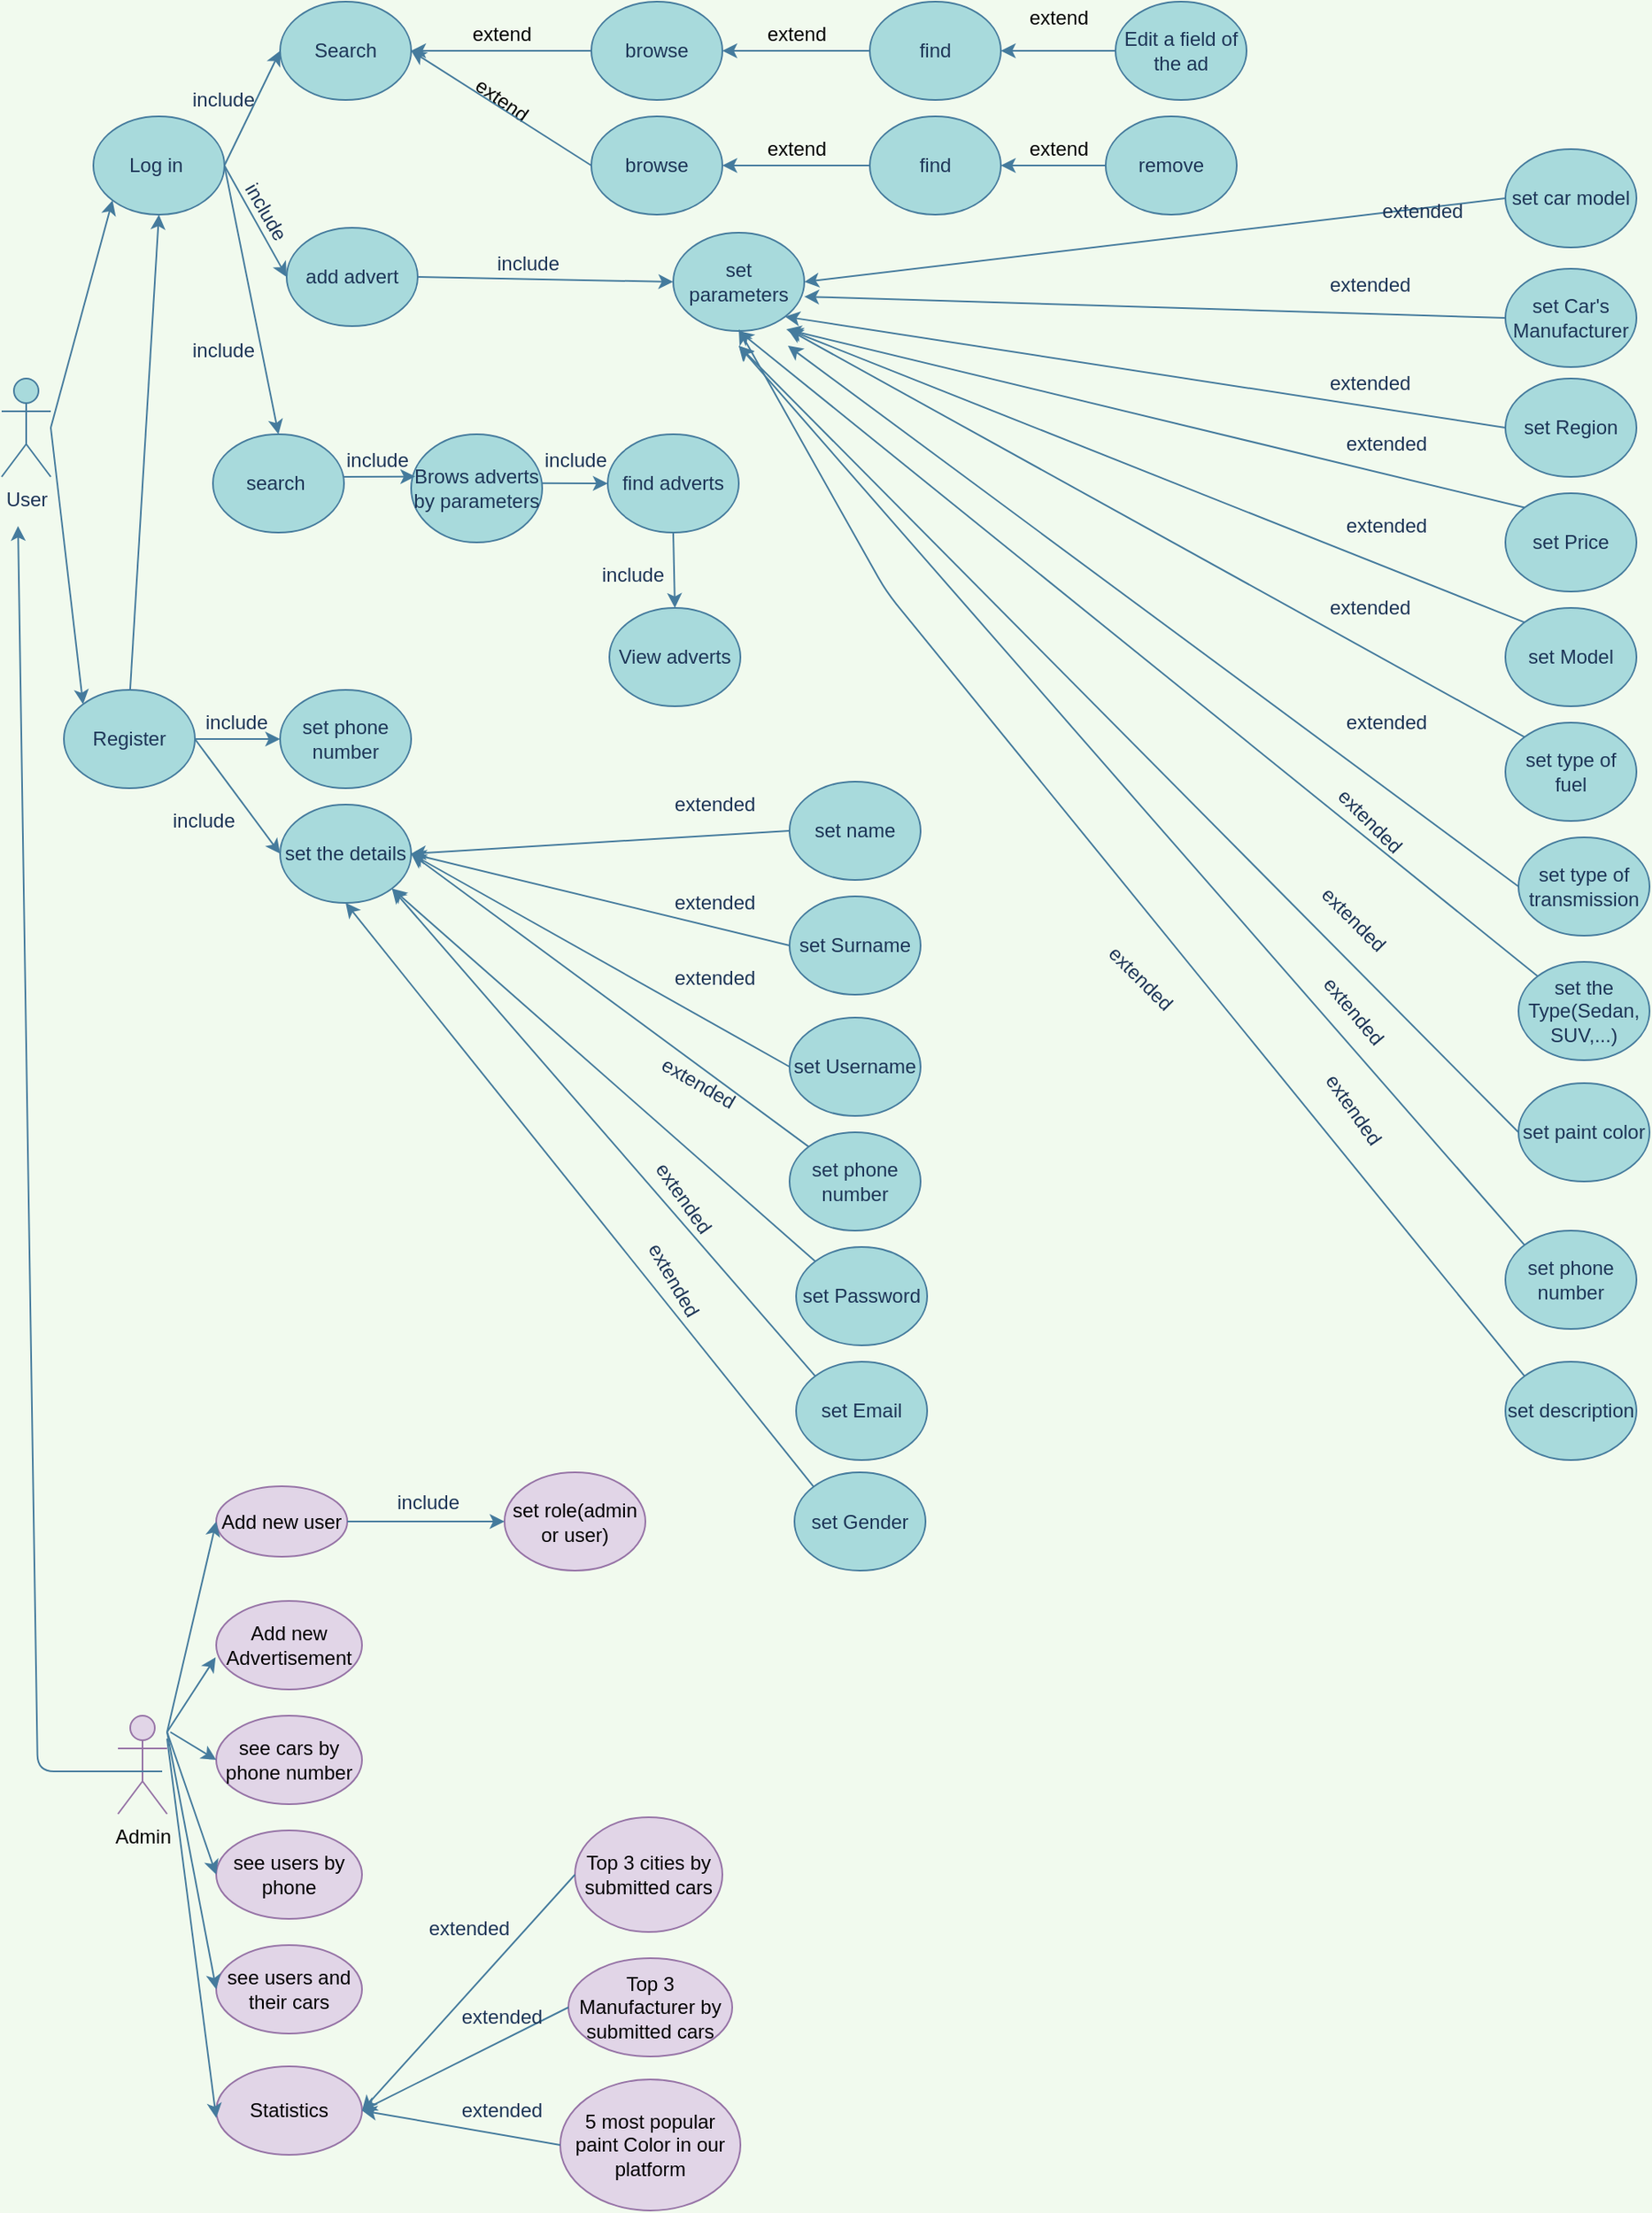 <mxfile version="14.8.1" type="github">
  <diagram id="tswVuwicUbU1k4SYGEqR" name="Page-1">
    <mxGraphModel dx="865" dy="420" grid="1" gridSize="10" guides="1" tooltips="1" connect="1" arrows="1" fold="1" page="1" pageScale="1" pageWidth="850" pageHeight="1100" background="#F1FAEE" math="0" shadow="0">
      <root>
        <mxCell id="0" />
        <mxCell id="1" parent="0" />
        <mxCell id="bs741uLaWHL2bu_HKlmw-3" value="User" style="shape=umlActor;verticalLabelPosition=bottom;verticalAlign=top;html=1;outlineConnect=0;fillColor=#A8DADC;strokeColor=#457B9D;fontColor=#1D3557;" parent="1" vertex="1">
          <mxGeometry x="50" y="240" width="30" height="60" as="geometry" />
        </mxCell>
        <mxCell id="bs741uLaWHL2bu_HKlmw-4" value="Admin" style="shape=umlActor;verticalLabelPosition=bottom;verticalAlign=top;html=1;outlineConnect=0;fillColor=#e1d5e7;strokeColor=#9673a6;" parent="1" vertex="1">
          <mxGeometry x="121" y="1056" width="30" height="60" as="geometry" />
        </mxCell>
        <mxCell id="bs741uLaWHL2bu_HKlmw-12" value="Add new user" style="ellipse;whiteSpace=wrap;html=1;fillColor=#e1d5e7;strokeColor=#9673a6;" parent="1" vertex="1">
          <mxGeometry x="181" y="916" width="80" height="43" as="geometry" />
        </mxCell>
        <mxCell id="bs741uLaWHL2bu_HKlmw-13" value="Add new Advertisement" style="ellipse;whiteSpace=wrap;html=1;fillColor=#e1d5e7;strokeColor=#9673a6;" parent="1" vertex="1">
          <mxGeometry x="181" y="986" width="89" height="54" as="geometry" />
        </mxCell>
        <mxCell id="bs741uLaWHL2bu_HKlmw-14" value="see cars by phone number" style="ellipse;whiteSpace=wrap;html=1;fillColor=#e1d5e7;strokeColor=#9673a6;" parent="1" vertex="1">
          <mxGeometry x="181" y="1056" width="89" height="54" as="geometry" />
        </mxCell>
        <mxCell id="bs741uLaWHL2bu_HKlmw-15" value="see users by phone" style="ellipse;whiteSpace=wrap;html=1;fillColor=#e1d5e7;strokeColor=#9673a6;" parent="1" vertex="1">
          <mxGeometry x="181" y="1126" width="89" height="54" as="geometry" />
        </mxCell>
        <mxCell id="bs741uLaWHL2bu_HKlmw-16" value="see users and their cars" style="ellipse;whiteSpace=wrap;html=1;fillColor=#e1d5e7;strokeColor=#9673a6;" parent="1" vertex="1">
          <mxGeometry x="181" y="1196" width="89" height="54" as="geometry" />
        </mxCell>
        <mxCell id="bs741uLaWHL2bu_HKlmw-18" value="Register" style="ellipse;whiteSpace=wrap;html=1;fillColor=#A8DADC;strokeColor=#457B9D;fontColor=#1D3557;" parent="1" vertex="1">
          <mxGeometry x="88" y="430" width="80" height="60" as="geometry" />
        </mxCell>
        <mxCell id="bs741uLaWHL2bu_HKlmw-19" value="Log in&amp;nbsp;" style="ellipse;whiteSpace=wrap;html=1;fillColor=#A8DADC;strokeColor=#457B9D;fontColor=#1D3557;" parent="1" vertex="1">
          <mxGeometry x="106" y="80" width="80" height="60" as="geometry" />
        </mxCell>
        <mxCell id="bs741uLaWHL2bu_HKlmw-20" value="add advert" style="ellipse;whiteSpace=wrap;html=1;fillColor=#A8DADC;strokeColor=#457B9D;fontColor=#1D3557;" parent="1" vertex="1">
          <mxGeometry x="224" y="148" width="80" height="60" as="geometry" />
        </mxCell>
        <mxCell id="bs741uLaWHL2bu_HKlmw-21" value="search&amp;nbsp;" style="ellipse;whiteSpace=wrap;html=1;fillColor=#A8DADC;strokeColor=#457B9D;fontColor=#1D3557;" parent="1" vertex="1">
          <mxGeometry x="179" y="274" width="80" height="60" as="geometry" />
        </mxCell>
        <mxCell id="bs741uLaWHL2bu_HKlmw-23" value="set Region" style="ellipse;whiteSpace=wrap;html=1;fillColor=#A8DADC;strokeColor=#457B9D;fontColor=#1D3557;" parent="1" vertex="1">
          <mxGeometry x="968" y="240" width="80" height="60" as="geometry" />
        </mxCell>
        <mxCell id="bs741uLaWHL2bu_HKlmw-25" value="" style="endArrow=classic;html=1;entryX=0;entryY=0.5;entryDx=0;entryDy=0;exitX=1;exitY=0.5;exitDx=0;exitDy=0;labelBackgroundColor=#F1FAEE;strokeColor=#457B9D;fontColor=#1D3557;" parent="1" source="bs741uLaWHL2bu_HKlmw-19" target="Sk61M5sw2czVdU3ApHa5-73" edge="1">
          <mxGeometry width="50" height="50" relative="1" as="geometry">
            <mxPoint x="188" y="108" as="sourcePoint" />
            <mxPoint x="215" y="50" as="targetPoint" />
          </mxGeometry>
        </mxCell>
        <mxCell id="bs741uLaWHL2bu_HKlmw-29" value="" style="endArrow=classic;html=1;entryX=0;entryY=0.5;entryDx=0;entryDy=0;exitX=1;exitY=0.5;exitDx=0;exitDy=0;labelBackgroundColor=#F1FAEE;strokeColor=#457B9D;fontColor=#1D3557;" parent="1" source="bs741uLaWHL2bu_HKlmw-19" target="bs741uLaWHL2bu_HKlmw-20" edge="1">
          <mxGeometry width="50" height="50" relative="1" as="geometry">
            <mxPoint x="191" y="110" as="sourcePoint" />
            <mxPoint x="286.72" y="80" as="targetPoint" />
          </mxGeometry>
        </mxCell>
        <mxCell id="bs741uLaWHL2bu_HKlmw-30" value="" style="endArrow=classic;html=1;exitX=1;exitY=0.5;exitDx=0;exitDy=0;entryX=0.5;entryY=0;entryDx=0;entryDy=0;labelBackgroundColor=#F1FAEE;strokeColor=#457B9D;fontColor=#1D3557;" parent="1" source="bs741uLaWHL2bu_HKlmw-19" target="bs741uLaWHL2bu_HKlmw-21" edge="1">
          <mxGeometry width="50" height="50" relative="1" as="geometry">
            <mxPoint x="191" y="110" as="sourcePoint" />
            <mxPoint x="251.0" y="170.5" as="targetPoint" />
          </mxGeometry>
        </mxCell>
        <mxCell id="bs741uLaWHL2bu_HKlmw-31" value="include" style="text;html=1;align=center;verticalAlign=middle;resizable=0;points=[];autosize=1;strokeColor=none;rotation=0;fontColor=#1D3557;" parent="1" vertex="1">
          <mxGeometry x="160" y="60" width="50" height="20" as="geometry" />
        </mxCell>
        <mxCell id="bs741uLaWHL2bu_HKlmw-33" value="include" style="text;html=1;align=center;verticalAlign=middle;resizable=0;points=[];autosize=1;strokeColor=none;rotation=0;fontColor=#1D3557;" parent="1" vertex="1">
          <mxGeometry x="160" y="213" width="50" height="20" as="geometry" />
        </mxCell>
        <mxCell id="bs741uLaWHL2bu_HKlmw-35" value="" style="endArrow=classic;html=1;entryX=0;entryY=1;entryDx=0;entryDy=0;labelBackgroundColor=#F1FAEE;strokeColor=#457B9D;fontColor=#1D3557;" parent="1" target="bs741uLaWHL2bu_HKlmw-19" edge="1">
          <mxGeometry width="50" height="50" relative="1" as="geometry">
            <mxPoint x="80" y="270" as="sourcePoint" />
            <mxPoint x="170.0" y="220" as="targetPoint" />
          </mxGeometry>
        </mxCell>
        <mxCell id="bs741uLaWHL2bu_HKlmw-36" value="" style="endArrow=classic;html=1;entryX=0;entryY=0;entryDx=0;entryDy=0;labelBackgroundColor=#F1FAEE;strokeColor=#457B9D;fontColor=#1D3557;" parent="1" target="bs741uLaWHL2bu_HKlmw-18" edge="1">
          <mxGeometry width="50" height="50" relative="1" as="geometry">
            <mxPoint x="80" y="270" as="sourcePoint" />
            <mxPoint x="130" y="110" as="targetPoint" />
          </mxGeometry>
        </mxCell>
        <mxCell id="bs741uLaWHL2bu_HKlmw-37" value="Edit a field of the ad" style="ellipse;whiteSpace=wrap;html=1;fillColor=#A8DADC;strokeColor=#457B9D;fontColor=#1D3557;" parent="1" vertex="1">
          <mxGeometry x="730" y="10" width="80" height="60" as="geometry" />
        </mxCell>
        <mxCell id="bs741uLaWHL2bu_HKlmw-39" value="" style="endArrow=classic;html=1;exitX=0;exitY=0.5;exitDx=0;exitDy=0;labelBackgroundColor=#F1FAEE;strokeColor=#457B9D;fontColor=#1D3557;entryX=1;entryY=0.5;entryDx=0;entryDy=0;" parent="1" source="bs741uLaWHL2bu_HKlmw-37" edge="1" target="Sk61M5sw2czVdU3ApHa5-71">
          <mxGeometry width="50" height="50" relative="1" as="geometry">
            <mxPoint x="380" y="45" as="sourcePoint" />
            <mxPoint x="540" y="40" as="targetPoint" />
          </mxGeometry>
        </mxCell>
        <mxCell id="bs741uLaWHL2bu_HKlmw-41" value="extend" style="text;html=1;align=center;verticalAlign=middle;resizable=0;points=[];autosize=1;rotation=0;" parent="1" vertex="1">
          <mxGeometry x="670" y="10" width="50" height="20" as="geometry" />
        </mxCell>
        <mxCell id="bs741uLaWHL2bu_HKlmw-51" value="set parameters" style="ellipse;whiteSpace=wrap;html=1;fillColor=#A8DADC;strokeColor=#457B9D;fontColor=#1D3557;" parent="1" vertex="1">
          <mxGeometry x="460" y="151" width="80" height="60" as="geometry" />
        </mxCell>
        <mxCell id="bs741uLaWHL2bu_HKlmw-55" value="" style="endArrow=classic;html=1;entryX=0;entryY=0.5;entryDx=0;entryDy=0;exitX=1;exitY=0.5;exitDx=0;exitDy=0;labelBackgroundColor=#F1FAEE;strokeColor=#457B9D;fontColor=#1D3557;" parent="1" source="bs741uLaWHL2bu_HKlmw-20" target="bs741uLaWHL2bu_HKlmw-51" edge="1">
          <mxGeometry width="50" height="50" relative="1" as="geometry">
            <mxPoint x="389" y="180" as="sourcePoint" />
            <mxPoint x="488" y="248" as="targetPoint" />
          </mxGeometry>
        </mxCell>
        <mxCell id="bs741uLaWHL2bu_HKlmw-56" value="include" style="text;html=1;align=center;verticalAlign=middle;resizable=0;points=[];autosize=1;strokeColor=none;rotation=0;fontColor=#1D3557;" parent="1" vertex="1">
          <mxGeometry x="254" y="280" width="50" height="20" as="geometry" />
        </mxCell>
        <mxCell id="bs741uLaWHL2bu_HKlmw-57" value="set Car&#39;s Manufacturer" style="ellipse;whiteSpace=wrap;html=1;fillColor=#A8DADC;strokeColor=#457B9D;fontColor=#1D3557;" parent="1" vertex="1">
          <mxGeometry x="968" y="173" width="80" height="60" as="geometry" />
        </mxCell>
        <mxCell id="bs741uLaWHL2bu_HKlmw-58" value="set car model" style="ellipse;whiteSpace=wrap;html=1;fillColor=#A8DADC;strokeColor=#457B9D;fontColor=#1D3557;" parent="1" vertex="1">
          <mxGeometry x="968" y="100" width="80" height="60" as="geometry" />
        </mxCell>
        <mxCell id="bs741uLaWHL2bu_HKlmw-59" value="" style="endArrow=classic;html=1;exitX=0;exitY=0.5;exitDx=0;exitDy=0;entryX=1;entryY=0.5;entryDx=0;entryDy=0;labelBackgroundColor=#F1FAEE;strokeColor=#457B9D;fontColor=#1D3557;" parent="1" source="bs741uLaWHL2bu_HKlmw-58" target="bs741uLaWHL2bu_HKlmw-51" edge="1">
          <mxGeometry width="50" height="50" relative="1" as="geometry">
            <mxPoint x="610.0" y="181.2" as="sourcePoint" />
            <mxPoint x="550.8" y="211" as="targetPoint" />
          </mxGeometry>
        </mxCell>
        <mxCell id="bs741uLaWHL2bu_HKlmw-60" value="" style="endArrow=classic;html=1;exitX=0;exitY=0.5;exitDx=0;exitDy=0;labelBackgroundColor=#F1FAEE;strokeColor=#457B9D;fontColor=#1D3557;" parent="1" source="bs741uLaWHL2bu_HKlmw-57" edge="1">
          <mxGeometry width="50" height="50" relative="1" as="geometry">
            <mxPoint x="610.0" y="249.61" as="sourcePoint" />
            <mxPoint x="540" y="190" as="targetPoint" />
          </mxGeometry>
        </mxCell>
        <mxCell id="bs741uLaWHL2bu_HKlmw-61" value="" style="endArrow=classic;html=1;exitX=0;exitY=0.5;exitDx=0;exitDy=0;entryX=1;entryY=1;entryDx=0;entryDy=0;labelBackgroundColor=#F1FAEE;strokeColor=#457B9D;fontColor=#1D3557;" parent="1" source="bs741uLaWHL2bu_HKlmw-23" target="bs741uLaWHL2bu_HKlmw-51" edge="1">
          <mxGeometry width="50" height="50" relative="1" as="geometry">
            <mxPoint x="610.0" y="334" as="sourcePoint" />
            <mxPoint x="540" y="180" as="targetPoint" />
          </mxGeometry>
        </mxCell>
        <mxCell id="bs741uLaWHL2bu_HKlmw-62" value="set Price" style="ellipse;whiteSpace=wrap;html=1;fillColor=#A8DADC;strokeColor=#457B9D;fontColor=#1D3557;" parent="1" vertex="1">
          <mxGeometry x="968" y="310" width="80" height="60" as="geometry" />
        </mxCell>
        <mxCell id="bs741uLaWHL2bu_HKlmw-63" value="set Model" style="ellipse;whiteSpace=wrap;html=1;fillColor=#A8DADC;strokeColor=#457B9D;fontColor=#1D3557;" parent="1" vertex="1">
          <mxGeometry x="968" y="380" width="80" height="60" as="geometry" />
        </mxCell>
        <mxCell id="bs741uLaWHL2bu_HKlmw-64" value="set type of fuel" style="ellipse;whiteSpace=wrap;html=1;fillColor=#A8DADC;strokeColor=#457B9D;fontColor=#1D3557;" parent="1" vertex="1">
          <mxGeometry x="968" y="450" width="80" height="60" as="geometry" />
        </mxCell>
        <mxCell id="bs741uLaWHL2bu_HKlmw-65" value="set type of transmission" style="ellipse;whiteSpace=wrap;html=1;fillColor=#A8DADC;strokeColor=#457B9D;fontColor=#1D3557;" parent="1" vertex="1">
          <mxGeometry x="976" y="520" width="80" height="60" as="geometry" />
        </mxCell>
        <mxCell id="bs741uLaWHL2bu_HKlmw-66" value="set the Type(Sedan, SUV,...)" style="ellipse;whiteSpace=wrap;html=1;fillColor=#A8DADC;strokeColor=#457B9D;fontColor=#1D3557;" parent="1" vertex="1">
          <mxGeometry x="976" y="596" width="80" height="60" as="geometry" />
        </mxCell>
        <mxCell id="bs741uLaWHL2bu_HKlmw-67" value="set paint color" style="ellipse;whiteSpace=wrap;html=1;fillColor=#A8DADC;strokeColor=#457B9D;fontColor=#1D3557;" parent="1" vertex="1">
          <mxGeometry x="976" y="670" width="80" height="60" as="geometry" />
        </mxCell>
        <mxCell id="bs741uLaWHL2bu_HKlmw-68" value="set phone number" style="ellipse;whiteSpace=wrap;html=1;fillColor=#A8DADC;strokeColor=#457B9D;fontColor=#1D3557;" parent="1" vertex="1">
          <mxGeometry x="968" y="760" width="80" height="60" as="geometry" />
        </mxCell>
        <mxCell id="bs741uLaWHL2bu_HKlmw-69" value="set description" style="ellipse;whiteSpace=wrap;html=1;fillColor=#A8DADC;strokeColor=#457B9D;fontColor=#1D3557;" parent="1" vertex="1">
          <mxGeometry x="968" y="840" width="80" height="60" as="geometry" />
        </mxCell>
        <mxCell id="bs741uLaWHL2bu_HKlmw-70" value="" style="endArrow=classic;html=1;exitX=0;exitY=0;exitDx=0;exitDy=0;labelBackgroundColor=#F1FAEE;strokeColor=#457B9D;fontColor=#1D3557;" parent="1" source="bs741uLaWHL2bu_HKlmw-62" edge="1">
          <mxGeometry width="50" height="50" relative="1" as="geometry">
            <mxPoint x="610.0" y="381" as="sourcePoint" />
            <mxPoint x="529" y="210" as="targetPoint" />
          </mxGeometry>
        </mxCell>
        <mxCell id="bs741uLaWHL2bu_HKlmw-71" value="" style="endArrow=classic;html=1;exitX=0;exitY=0;exitDx=0;exitDy=0;labelBackgroundColor=#F1FAEE;strokeColor=#457B9D;fontColor=#1D3557;" parent="1" source="bs741uLaWHL2bu_HKlmw-63" edge="1">
          <mxGeometry width="50" height="50" relative="1" as="geometry">
            <mxPoint x="610.0" y="451" as="sourcePoint" />
            <mxPoint x="530" y="210" as="targetPoint" />
          </mxGeometry>
        </mxCell>
        <mxCell id="bs741uLaWHL2bu_HKlmw-72" value="" style="endArrow=classic;html=1;exitX=0;exitY=0;exitDx=0;exitDy=0;labelBackgroundColor=#F1FAEE;strokeColor=#457B9D;fontColor=#1D3557;" parent="1" source="bs741uLaWHL2bu_HKlmw-64" edge="1">
          <mxGeometry width="50" height="50" relative="1" as="geometry">
            <mxPoint x="610.0" y="521" as="sourcePoint" />
            <mxPoint x="530" y="210" as="targetPoint" />
          </mxGeometry>
        </mxCell>
        <mxCell id="bs741uLaWHL2bu_HKlmw-73" value="" style="endArrow=classic;html=1;exitX=0;exitY=0.5;exitDx=0;exitDy=0;labelBackgroundColor=#F1FAEE;strokeColor=#457B9D;fontColor=#1D3557;" parent="1" source="bs741uLaWHL2bu_HKlmw-65" edge="1">
          <mxGeometry width="50" height="50" relative="1" as="geometry">
            <mxPoint x="610.0" y="591" as="sourcePoint" />
            <mxPoint x="530" y="220" as="targetPoint" />
          </mxGeometry>
        </mxCell>
        <mxCell id="bs741uLaWHL2bu_HKlmw-74" value="" style="endArrow=classic;html=1;exitX=0;exitY=0;exitDx=0;exitDy=0;entryX=0.5;entryY=1;entryDx=0;entryDy=0;labelBackgroundColor=#F1FAEE;strokeColor=#457B9D;fontColor=#1D3557;" parent="1" source="bs741uLaWHL2bu_HKlmw-66" target="bs741uLaWHL2bu_HKlmw-51" edge="1">
          <mxGeometry width="50" height="50" relative="1" as="geometry">
            <mxPoint x="620.0" y="641" as="sourcePoint" />
            <mxPoint x="530" y="400" as="targetPoint" />
          </mxGeometry>
        </mxCell>
        <mxCell id="bs741uLaWHL2bu_HKlmw-75" value="" style="endArrow=classic;html=1;exitX=0;exitY=0.5;exitDx=0;exitDy=0;labelBackgroundColor=#F1FAEE;strokeColor=#457B9D;fontColor=#1D3557;" parent="1" source="bs741uLaWHL2bu_HKlmw-67" edge="1">
          <mxGeometry width="50" height="50" relative="1" as="geometry">
            <mxPoint x="610.0" y="735.0" as="sourcePoint" />
            <mxPoint x="500" y="220" as="targetPoint" />
          </mxGeometry>
        </mxCell>
        <mxCell id="bs741uLaWHL2bu_HKlmw-76" value="" style="endArrow=classic;html=1;exitX=0;exitY=0;exitDx=0;exitDy=0;labelBackgroundColor=#F1FAEE;strokeColor=#457B9D;fontColor=#1D3557;" parent="1" source="bs741uLaWHL2bu_HKlmw-68" edge="1">
          <mxGeometry width="50" height="50" relative="1" as="geometry">
            <mxPoint x="610.0" y="808.0" as="sourcePoint" />
            <mxPoint x="500" y="220" as="targetPoint" />
          </mxGeometry>
        </mxCell>
        <mxCell id="bs741uLaWHL2bu_HKlmw-77" value="" style="endArrow=classic;html=1;exitX=0;exitY=0;exitDx=0;exitDy=0;labelBackgroundColor=#F1FAEE;strokeColor=#457B9D;fontColor=#1D3557;" parent="1" source="bs741uLaWHL2bu_HKlmw-69" edge="1">
          <mxGeometry width="50" height="50" relative="1" as="geometry">
            <mxPoint x="610.0" y="868.0" as="sourcePoint" />
            <mxPoint x="500" y="210" as="targetPoint" />
            <Array as="points">
              <mxPoint x="590" y="370" />
            </Array>
          </mxGeometry>
        </mxCell>
        <mxCell id="bs741uLaWHL2bu_HKlmw-78" value="extended" style="text;html=1;align=center;verticalAlign=middle;resizable=0;points=[];autosize=1;strokeColor=none;rotation=0;fontColor=#1D3557;" parent="1" vertex="1">
          <mxGeometry x="882" y="128" width="70" height="20" as="geometry" />
        </mxCell>
        <mxCell id="bs741uLaWHL2bu_HKlmw-79" value="extended" style="text;html=1;align=center;verticalAlign=middle;resizable=0;points=[];autosize=1;strokeColor=none;rotation=0;fontColor=#1D3557;" parent="1" vertex="1">
          <mxGeometry x="850" y="173" width="70" height="20" as="geometry" />
        </mxCell>
        <mxCell id="bs741uLaWHL2bu_HKlmw-80" value="extended" style="text;html=1;align=center;verticalAlign=middle;resizable=0;points=[];autosize=1;strokeColor=none;rotation=0;fontColor=#1D3557;" parent="1" vertex="1">
          <mxGeometry x="850" y="233" width="70" height="20" as="geometry" />
        </mxCell>
        <mxCell id="bs741uLaWHL2bu_HKlmw-81" value="extended" style="text;html=1;align=center;verticalAlign=middle;resizable=0;points=[];autosize=1;strokeColor=none;rotation=0;fontColor=#1D3557;" parent="1" vertex="1">
          <mxGeometry x="860" y="270" width="70" height="20" as="geometry" />
        </mxCell>
        <mxCell id="bs741uLaWHL2bu_HKlmw-83" value="extended" style="text;html=1;align=center;verticalAlign=middle;resizable=0;points=[];autosize=1;strokeColor=none;rotation=0;fontColor=#1D3557;" parent="1" vertex="1">
          <mxGeometry x="860" y="440" width="70" height="20" as="geometry" />
        </mxCell>
        <mxCell id="bs741uLaWHL2bu_HKlmw-84" value="extended" style="text;html=1;align=center;verticalAlign=middle;resizable=0;points=[];autosize=1;strokeColor=none;rotation=45;fontColor=#1D3557;" parent="1" vertex="1">
          <mxGeometry x="850" y="500" width="70" height="20" as="geometry" />
        </mxCell>
        <mxCell id="bs741uLaWHL2bu_HKlmw-85" value="extended" style="text;html=1;align=center;verticalAlign=middle;resizable=0;points=[];autosize=1;strokeColor=none;rotation=45;fontColor=#1D3557;" parent="1" vertex="1">
          <mxGeometry x="840" y="560" width="70" height="20" as="geometry" />
        </mxCell>
        <mxCell id="bs741uLaWHL2bu_HKlmw-86" value="extended" style="text;html=1;align=center;verticalAlign=middle;resizable=0;points=[];autosize=1;strokeColor=none;rotation=50;fontColor=#1D3557;" parent="1" vertex="1">
          <mxGeometry x="840" y="616" width="70" height="20" as="geometry" />
        </mxCell>
        <mxCell id="bs741uLaWHL2bu_HKlmw-87" value="extended" style="text;html=1;align=center;verticalAlign=middle;resizable=0;points=[];autosize=1;strokeColor=none;rotation=55;fontColor=#1D3557;" parent="1" vertex="1">
          <mxGeometry x="840" y="676" width="70" height="20" as="geometry" />
        </mxCell>
        <mxCell id="Sk61M5sw2czVdU3ApHa5-1" value="Brows adverts by parameters" style="ellipse;whiteSpace=wrap;html=1;fillColor=#A8DADC;strokeColor=#457B9D;fontColor=#1D3557;" vertex="1" parent="1">
          <mxGeometry x="300" y="274" width="80" height="66" as="geometry" />
        </mxCell>
        <mxCell id="Sk61M5sw2czVdU3ApHa5-3" value="find adverts" style="ellipse;whiteSpace=wrap;html=1;fillColor=#A8DADC;strokeColor=#457B9D;fontColor=#1D3557;" vertex="1" parent="1">
          <mxGeometry x="420" y="274" width="80" height="60" as="geometry" />
        </mxCell>
        <mxCell id="Sk61M5sw2czVdU3ApHa5-5" value="" style="endArrow=classic;html=1;exitX=1;exitY=0.5;exitDx=0;exitDy=0;labelBackgroundColor=#F1FAEE;strokeColor=#457B9D;fontColor=#1D3557;" edge="1" parent="1">
          <mxGeometry width="50" height="50" relative="1" as="geometry">
            <mxPoint x="380" y="303.86" as="sourcePoint" />
            <mxPoint x="420" y="304" as="targetPoint" />
          </mxGeometry>
        </mxCell>
        <mxCell id="Sk61M5sw2czVdU3ApHa5-6" value="include" style="text;html=1;align=center;verticalAlign=middle;resizable=0;points=[];autosize=1;strokeColor=none;rotation=0;fontColor=#1D3557;" vertex="1" parent="1">
          <mxGeometry x="375" y="280" width="50" height="20" as="geometry" />
        </mxCell>
        <mxCell id="Sk61M5sw2czVdU3ApHa5-7" value="include" style="text;html=1;align=center;verticalAlign=middle;resizable=0;points=[];autosize=1;strokeColor=none;rotation=0;fontColor=#1D3557;" vertex="1" parent="1">
          <mxGeometry x="346" y="160" width="50" height="20" as="geometry" />
        </mxCell>
        <mxCell id="Sk61M5sw2czVdU3ApHa5-8" value="" style="endArrow=classic;html=1;exitX=1;exitY=0.5;exitDx=0;exitDy=0;labelBackgroundColor=#F1FAEE;strokeColor=#457B9D;fontColor=#1D3557;entryX=0.031;entryY=0.391;entryDx=0;entryDy=0;entryPerimeter=0;" edge="1" parent="1" target="Sk61M5sw2czVdU3ApHa5-1">
          <mxGeometry width="50" height="50" relative="1" as="geometry">
            <mxPoint x="259" y="300" as="sourcePoint" />
            <mxPoint x="330" y="304" as="targetPoint" />
          </mxGeometry>
        </mxCell>
        <mxCell id="Sk61M5sw2czVdU3ApHa5-9" value="View adverts" style="ellipse;whiteSpace=wrap;html=1;fillColor=#A8DADC;strokeColor=#457B9D;fontColor=#1D3557;" vertex="1" parent="1">
          <mxGeometry x="421" y="380" width="80" height="60" as="geometry" />
        </mxCell>
        <mxCell id="Sk61M5sw2czVdU3ApHa5-10" value="" style="endArrow=classic;html=1;exitX=0.5;exitY=1;exitDx=0;exitDy=0;labelBackgroundColor=#F1FAEE;strokeColor=#457B9D;fontColor=#1D3557;entryX=0.5;entryY=0;entryDx=0;entryDy=0;" edge="1" parent="1" source="Sk61M5sw2czVdU3ApHa5-3" target="Sk61M5sw2czVdU3ApHa5-9">
          <mxGeometry width="50" height="50" relative="1" as="geometry">
            <mxPoint x="440" y="349.76" as="sourcePoint" />
            <mxPoint x="460" y="380" as="targetPoint" />
          </mxGeometry>
        </mxCell>
        <mxCell id="Sk61M5sw2czVdU3ApHa5-11" value="include" style="text;html=1;align=center;verticalAlign=middle;resizable=0;points=[];autosize=1;strokeColor=none;rotation=0;fontColor=#1D3557;" vertex="1" parent="1">
          <mxGeometry x="410" y="350" width="50" height="20" as="geometry" />
        </mxCell>
        <mxCell id="Sk61M5sw2czVdU3ApHa5-12" value="set&amp;nbsp;phone number" style="ellipse;whiteSpace=wrap;html=1;fillColor=#A8DADC;strokeColor=#457B9D;fontColor=#1D3557;" vertex="1" parent="1">
          <mxGeometry x="220" y="430" width="80" height="60" as="geometry" />
        </mxCell>
        <mxCell id="Sk61M5sw2czVdU3ApHa5-14" value="" style="endArrow=classic;html=1;labelBackgroundColor=#F1FAEE;strokeColor=#457B9D;fontColor=#1D3557;entryX=0;entryY=0.5;entryDx=0;entryDy=0;exitX=1;exitY=0.5;exitDx=0;exitDy=0;" edge="1" parent="1" source="bs741uLaWHL2bu_HKlmw-18" target="Sk61M5sw2czVdU3ApHa5-12">
          <mxGeometry width="50" height="50" relative="1" as="geometry">
            <mxPoint x="180" y="460" as="sourcePoint" />
            <mxPoint x="211.48" y="459.656" as="targetPoint" />
          </mxGeometry>
        </mxCell>
        <mxCell id="Sk61M5sw2czVdU3ApHa5-15" value="include" style="text;html=1;align=center;verticalAlign=middle;resizable=0;points=[];autosize=1;strokeColor=none;rotation=0;fontColor=#1D3557;" vertex="1" parent="1">
          <mxGeometry x="168" y="440" width="50" height="20" as="geometry" />
        </mxCell>
        <mxCell id="Sk61M5sw2czVdU3ApHa5-16" value="set the details" style="ellipse;whiteSpace=wrap;html=1;fillColor=#A8DADC;strokeColor=#457B9D;fontColor=#1D3557;" vertex="1" parent="1">
          <mxGeometry x="220" y="500" width="80" height="60" as="geometry" />
        </mxCell>
        <mxCell id="Sk61M5sw2czVdU3ApHa5-17" value="set&amp;nbsp;name" style="ellipse;whiteSpace=wrap;html=1;fillColor=#A8DADC;strokeColor=#457B9D;fontColor=#1D3557;" vertex="1" parent="1">
          <mxGeometry x="531" y="486" width="80" height="60" as="geometry" />
        </mxCell>
        <mxCell id="Sk61M5sw2czVdU3ApHa5-18" value="set&amp;nbsp;Surname" style="ellipse;whiteSpace=wrap;html=1;fillColor=#A8DADC;strokeColor=#457B9D;fontColor=#1D3557;" vertex="1" parent="1">
          <mxGeometry x="531" y="556" width="80" height="60" as="geometry" />
        </mxCell>
        <mxCell id="Sk61M5sw2czVdU3ApHa5-19" value="set&amp;nbsp;phone number" style="ellipse;whiteSpace=wrap;html=1;fillColor=#A8DADC;strokeColor=#457B9D;fontColor=#1D3557;" vertex="1" parent="1">
          <mxGeometry x="531" y="700" width="80" height="60" as="geometry" />
        </mxCell>
        <mxCell id="Sk61M5sw2czVdU3ApHa5-20" value="include" style="text;html=1;align=center;verticalAlign=middle;resizable=0;points=[];autosize=1;strokeColor=none;rotation=0;fontColor=#1D3557;" vertex="1" parent="1">
          <mxGeometry x="148" y="500" width="50" height="20" as="geometry" />
        </mxCell>
        <mxCell id="Sk61M5sw2czVdU3ApHa5-21" value="" style="endArrow=classic;html=1;entryX=0;entryY=0.5;entryDx=0;entryDy=0;labelBackgroundColor=#F1FAEE;strokeColor=#457B9D;fontColor=#1D3557;" edge="1" parent="1" target="Sk61M5sw2czVdU3ApHa5-16">
          <mxGeometry width="50" height="50" relative="1" as="geometry">
            <mxPoint x="168" y="460" as="sourcePoint" />
            <mxPoint x="187.553" y="628.91" as="targetPoint" />
          </mxGeometry>
        </mxCell>
        <mxCell id="Sk61M5sw2czVdU3ApHa5-22" value="" style="endArrow=classic;html=1;entryX=1;entryY=0.5;entryDx=0;entryDy=0;labelBackgroundColor=#F1FAEE;strokeColor=#457B9D;fontColor=#1D3557;exitX=0;exitY=0.5;exitDx=0;exitDy=0;" edge="1" parent="1" source="Sk61M5sw2czVdU3ApHa5-17" target="Sk61M5sw2czVdU3ApHa5-16">
          <mxGeometry width="50" height="50" relative="1" as="geometry">
            <mxPoint x="330" y="475" as="sourcePoint" />
            <mxPoint x="382.0" y="545" as="targetPoint" />
          </mxGeometry>
        </mxCell>
        <mxCell id="Sk61M5sw2czVdU3ApHa5-23" value="" style="endArrow=classic;html=1;labelBackgroundColor=#F1FAEE;strokeColor=#457B9D;fontColor=#1D3557;exitX=0;exitY=0.5;exitDx=0;exitDy=0;" edge="1" parent="1" source="Sk61M5sw2czVdU3ApHa5-18">
          <mxGeometry width="50" height="50" relative="1" as="geometry">
            <mxPoint x="330" y="545" as="sourcePoint" />
            <mxPoint x="300" y="530" as="targetPoint" />
          </mxGeometry>
        </mxCell>
        <mxCell id="Sk61M5sw2czVdU3ApHa5-24" value="" style="endArrow=classic;html=1;labelBackgroundColor=#F1FAEE;strokeColor=#457B9D;fontColor=#1D3557;entryX=1;entryY=0.5;entryDx=0;entryDy=0;exitX=0;exitY=0;exitDx=0;exitDy=0;" edge="1" parent="1" source="Sk61M5sw2czVdU3ApHa5-19" target="Sk61M5sw2czVdU3ApHa5-16">
          <mxGeometry width="50" height="50" relative="1" as="geometry">
            <mxPoint x="330" y="627.5" as="sourcePoint" />
            <mxPoint x="300.0" y="612.5" as="targetPoint" />
          </mxGeometry>
        </mxCell>
        <mxCell id="Sk61M5sw2czVdU3ApHa5-25" value="set&amp;nbsp;Password" style="ellipse;whiteSpace=wrap;html=1;fillColor=#A8DADC;strokeColor=#457B9D;fontColor=#1D3557;" vertex="1" parent="1">
          <mxGeometry x="535" y="770" width="80" height="60" as="geometry" />
        </mxCell>
        <mxCell id="Sk61M5sw2czVdU3ApHa5-26" value="" style="endArrow=classic;html=1;labelBackgroundColor=#F1FAEE;strokeColor=#457B9D;fontColor=#1D3557;entryX=1;entryY=1;entryDx=0;entryDy=0;exitX=0;exitY=0;exitDx=0;exitDy=0;" edge="1" parent="1" source="Sk61M5sw2czVdU3ApHa5-25" target="Sk61M5sw2czVdU3ApHa5-16">
          <mxGeometry width="50" height="50" relative="1" as="geometry">
            <mxPoint x="330" y="700" as="sourcePoint" />
            <mxPoint x="300.0" y="602.5" as="targetPoint" />
          </mxGeometry>
        </mxCell>
        <mxCell id="Sk61M5sw2czVdU3ApHa5-27" value="set&amp;nbsp;Email" style="ellipse;whiteSpace=wrap;html=1;fillColor=#A8DADC;strokeColor=#457B9D;fontColor=#1D3557;" vertex="1" parent="1">
          <mxGeometry x="535" y="840" width="80" height="60" as="geometry" />
        </mxCell>
        <mxCell id="Sk61M5sw2czVdU3ApHa5-28" value="" style="endArrow=classic;html=1;labelBackgroundColor=#F1FAEE;strokeColor=#457B9D;fontColor=#1D3557;entryX=1;entryY=1;entryDx=0;entryDy=0;exitX=0;exitY=0;exitDx=0;exitDy=0;" edge="1" parent="1" source="Sk61M5sw2czVdU3ApHa5-27" target="Sk61M5sw2czVdU3ApHa5-16">
          <mxGeometry width="50" height="50" relative="1" as="geometry">
            <mxPoint x="330" y="768.91" as="sourcePoint" />
            <mxPoint x="288.447" y="620.0" as="targetPoint" />
          </mxGeometry>
        </mxCell>
        <mxCell id="Sk61M5sw2czVdU3ApHa5-29" value="set&amp;nbsp;Gender" style="ellipse;whiteSpace=wrap;html=1;fillColor=#A8DADC;strokeColor=#457B9D;fontColor=#1D3557;" vertex="1" parent="1">
          <mxGeometry x="534" y="907.5" width="80" height="60" as="geometry" />
        </mxCell>
        <mxCell id="Sk61M5sw2czVdU3ApHa5-30" value="" style="endArrow=classic;html=1;labelBackgroundColor=#F1FAEE;strokeColor=#457B9D;fontColor=#1D3557;entryX=0.5;entryY=1;entryDx=0;entryDy=0;exitX=0;exitY=0;exitDx=0;exitDy=0;" edge="1" parent="1" source="Sk61M5sw2czVdU3ApHa5-29" target="Sk61M5sw2czVdU3ApHa5-16">
          <mxGeometry width="50" height="50" relative="1" as="geometry">
            <mxPoint x="330" y="840.0" as="sourcePoint" />
            <mxPoint x="288.447" y="622.18" as="targetPoint" />
          </mxGeometry>
        </mxCell>
        <mxCell id="Sk61M5sw2czVdU3ApHa5-31" value="" style="endArrow=classic;html=1;labelBackgroundColor=#F1FAEE;strokeColor=#457B9D;fontColor=#1D3557;entryX=0.5;entryY=1;entryDx=0;entryDy=0;" edge="1" parent="1" target="bs741uLaWHL2bu_HKlmw-19">
          <mxGeometry width="50" height="50" relative="1" as="geometry">
            <mxPoint x="128.45" y="430" as="sourcePoint" />
            <mxPoint x="140" y="380" as="targetPoint" />
          </mxGeometry>
        </mxCell>
        <mxCell id="Sk61M5sw2czVdU3ApHa5-32" value="extended" style="text;html=1;align=center;verticalAlign=middle;resizable=0;points=[];autosize=1;strokeColor=none;rotation=0;fontColor=#1D3557;" vertex="1" parent="1">
          <mxGeometry x="450" y="490" width="70" height="20" as="geometry" />
        </mxCell>
        <mxCell id="Sk61M5sw2czVdU3ApHa5-33" value="extended" style="text;html=1;align=center;verticalAlign=middle;resizable=0;points=[];autosize=1;strokeColor=none;rotation=0;fontColor=#1D3557;" vertex="1" parent="1">
          <mxGeometry x="450" y="550" width="70" height="20" as="geometry" />
        </mxCell>
        <mxCell id="Sk61M5sw2czVdU3ApHa5-34" value="extended" style="text;html=1;align=center;verticalAlign=middle;resizable=0;points=[];autosize=1;strokeColor=none;rotation=45;fontColor=#1D3557;" vertex="1" parent="1">
          <mxGeometry x="710" y="596" width="70" height="20" as="geometry" />
        </mxCell>
        <mxCell id="Sk61M5sw2czVdU3ApHa5-35" value="extended" style="text;html=1;align=center;verticalAlign=middle;resizable=0;points=[];autosize=1;strokeColor=none;rotation=55;fontColor=#1D3557;" vertex="1" parent="1">
          <mxGeometry x="431" y="730" width="70" height="20" as="geometry" />
        </mxCell>
        <mxCell id="Sk61M5sw2czVdU3ApHa5-36" value="extended" style="text;html=1;align=center;verticalAlign=middle;resizable=0;points=[];autosize=1;strokeColor=none;rotation=60;fontColor=#1D3557;" vertex="1" parent="1">
          <mxGeometry x="425" y="780" width="70" height="20" as="geometry" />
        </mxCell>
        <mxCell id="Sk61M5sw2czVdU3ApHa5-38" value="" style="endArrow=classic;html=1;entryX=0;entryY=0.5;entryDx=0;entryDy=0;labelBackgroundColor=#F1FAEE;strokeColor=#457B9D;fontColor=#1D3557;" edge="1" parent="1" target="bs741uLaWHL2bu_HKlmw-12">
          <mxGeometry width="50" height="50" relative="1" as="geometry">
            <mxPoint x="151" y="1066" as="sourcePoint" />
            <mxPoint x="203" y="1136" as="targetPoint" />
          </mxGeometry>
        </mxCell>
        <mxCell id="Sk61M5sw2czVdU3ApHa5-39" value="" style="endArrow=classic;html=1;entryX=-0.004;entryY=0.636;entryDx=0;entryDy=0;labelBackgroundColor=#F1FAEE;strokeColor=#457B9D;fontColor=#1D3557;entryPerimeter=0;" edge="1" parent="1" target="bs741uLaWHL2bu_HKlmw-13">
          <mxGeometry width="50" height="50" relative="1" as="geometry">
            <mxPoint x="151" y="1066" as="sourcePoint" />
            <mxPoint x="181" y="966" as="targetPoint" />
          </mxGeometry>
        </mxCell>
        <mxCell id="Sk61M5sw2czVdU3ApHa5-40" value="" style="endArrow=classic;html=1;entryX=0;entryY=0.5;entryDx=0;entryDy=0;labelBackgroundColor=#F1FAEE;strokeColor=#457B9D;fontColor=#1D3557;" edge="1" parent="1" target="bs741uLaWHL2bu_HKlmw-14">
          <mxGeometry width="50" height="50" relative="1" as="geometry">
            <mxPoint x="153" y="1066" as="sourcePoint" />
            <mxPoint x="181.0" y="1042" as="targetPoint" />
          </mxGeometry>
        </mxCell>
        <mxCell id="Sk61M5sw2czVdU3ApHa5-41" value="" style="endArrow=classic;html=1;entryX=0;entryY=0.5;entryDx=0;entryDy=0;labelBackgroundColor=#F1FAEE;strokeColor=#457B9D;fontColor=#1D3557;" edge="1" parent="1" target="bs741uLaWHL2bu_HKlmw-15">
          <mxGeometry width="50" height="50" relative="1" as="geometry">
            <mxPoint x="151" y="1066" as="sourcePoint" />
            <mxPoint x="179" y="1106" as="targetPoint" />
          </mxGeometry>
        </mxCell>
        <mxCell id="Sk61M5sw2czVdU3ApHa5-42" value="" style="endArrow=classic;html=1;entryX=0;entryY=0.5;entryDx=0;entryDy=0;labelBackgroundColor=#F1FAEE;strokeColor=#457B9D;fontColor=#1D3557;" edge="1" parent="1" target="bs741uLaWHL2bu_HKlmw-16">
          <mxGeometry width="50" height="50" relative="1" as="geometry">
            <mxPoint x="151" y="1066" as="sourcePoint" />
            <mxPoint x="181" y="1187" as="targetPoint" />
          </mxGeometry>
        </mxCell>
        <mxCell id="Sk61M5sw2czVdU3ApHa5-43" value="" style="endArrow=classic;html=1;fontColor=#1D3557;strokeColor=#457B9D;fillColor=#A8DADC;" edge="1" parent="1">
          <mxGeometry width="50" height="50" relative="1" as="geometry">
            <mxPoint x="148" y="1090" as="sourcePoint" />
            <mxPoint x="60" y="330" as="targetPoint" />
            <Array as="points">
              <mxPoint x="72" y="1090" />
            </Array>
          </mxGeometry>
        </mxCell>
        <mxCell id="Sk61M5sw2czVdU3ApHa5-47" value="set Username" style="ellipse;whiteSpace=wrap;html=1;fillColor=#A8DADC;strokeColor=#457B9D;fontColor=#1D3557;" vertex="1" parent="1">
          <mxGeometry x="531" y="630" width="80" height="60" as="geometry" />
        </mxCell>
        <mxCell id="Sk61M5sw2czVdU3ApHa5-51" value="set role(admin or user)" style="ellipse;whiteSpace=wrap;html=1;fillColor=#e1d5e7;strokeColor=#9673a6;" vertex="1" parent="1">
          <mxGeometry x="357" y="907.5" width="86" height="60" as="geometry" />
        </mxCell>
        <mxCell id="Sk61M5sw2czVdU3ApHa5-52" value="" style="endArrow=classic;html=1;labelBackgroundColor=#F1FAEE;strokeColor=#457B9D;fontColor=#1D3557;exitX=1;exitY=0.5;exitDx=0;exitDy=0;entryX=0;entryY=0.5;entryDx=0;entryDy=0;" edge="1" parent="1" source="bs741uLaWHL2bu_HKlmw-12" target="Sk61M5sw2czVdU3ApHa5-51">
          <mxGeometry width="50" height="50" relative="1" as="geometry">
            <mxPoint x="415" y="1056" as="sourcePoint" />
            <mxPoint x="298" y="1000" as="targetPoint" />
          </mxGeometry>
        </mxCell>
        <mxCell id="Sk61M5sw2czVdU3ApHa5-53" value="include" style="text;html=1;align=center;verticalAlign=middle;resizable=0;points=[];autosize=1;strokeColor=none;rotation=0;fontColor=#1D3557;" vertex="1" parent="1">
          <mxGeometry x="285" y="916" width="50" height="20" as="geometry" />
        </mxCell>
        <mxCell id="Sk61M5sw2czVdU3ApHa5-54" value="Statistics" style="ellipse;whiteSpace=wrap;html=1;fillColor=#e1d5e7;strokeColor=#9673a6;" vertex="1" parent="1">
          <mxGeometry x="181" y="1270" width="89" height="54" as="geometry" />
        </mxCell>
        <mxCell id="Sk61M5sw2czVdU3ApHa5-55" value="" style="endArrow=classic;html=1;entryX=0;entryY=0.5;entryDx=0;entryDy=0;labelBackgroundColor=#F1FAEE;strokeColor=#457B9D;fontColor=#1D3557;" edge="1" parent="1">
          <mxGeometry width="50" height="50" relative="1" as="geometry">
            <mxPoint x="151" y="1070" as="sourcePoint" />
            <mxPoint x="181.0" y="1301.5" as="targetPoint" />
          </mxGeometry>
        </mxCell>
        <mxCell id="Sk61M5sw2czVdU3ApHa5-56" value="Top 3 cities by submitted cars" style="ellipse;whiteSpace=wrap;html=1;fillColor=#e1d5e7;strokeColor=#9673a6;" vertex="1" parent="1">
          <mxGeometry x="400" y="1118" width="90" height="70" as="geometry" />
        </mxCell>
        <mxCell id="Sk61M5sw2czVdU3ApHa5-57" value="Top 3 Manufacturer by submitted cars" style="ellipse;whiteSpace=wrap;html=1;fillColor=#e1d5e7;strokeColor=#9673a6;" vertex="1" parent="1">
          <mxGeometry x="396" y="1204" width="100" height="60" as="geometry" />
        </mxCell>
        <mxCell id="Sk61M5sw2czVdU3ApHa5-58" value="5 most popular paint Color in our platform" style="ellipse;whiteSpace=wrap;html=1;fillColor=#e1d5e7;strokeColor=#9673a6;" vertex="1" parent="1">
          <mxGeometry x="391" y="1278" width="110" height="80" as="geometry" />
        </mxCell>
        <mxCell id="Sk61M5sw2czVdU3ApHa5-60" value="" style="endArrow=classic;html=1;fontColor=#1D3557;strokeColor=#457B9D;fillColor=#A8DADC;exitX=0;exitY=0.5;exitDx=0;exitDy=0;entryX=1;entryY=0.5;entryDx=0;entryDy=0;" edge="1" parent="1" source="Sk61M5sw2czVdU3ApHa5-56" target="Sk61M5sw2czVdU3ApHa5-54">
          <mxGeometry width="50" height="50" relative="1" as="geometry">
            <mxPoint x="322" y="1210" as="sourcePoint" />
            <mxPoint x="372" y="1160" as="targetPoint" />
          </mxGeometry>
        </mxCell>
        <mxCell id="Sk61M5sw2czVdU3ApHa5-61" value="" style="endArrow=classic;html=1;fontColor=#1D3557;strokeColor=#457B9D;fillColor=#A8DADC;exitX=0;exitY=0.5;exitDx=0;exitDy=0;entryX=1;entryY=0.5;entryDx=0;entryDy=0;" edge="1" parent="1" source="Sk61M5sw2czVdU3ApHa5-57" target="Sk61M5sw2czVdU3ApHa5-54">
          <mxGeometry width="50" height="50" relative="1" as="geometry">
            <mxPoint x="375" y="1320" as="sourcePoint" />
            <mxPoint x="245.0" y="1402" as="targetPoint" />
          </mxGeometry>
        </mxCell>
        <mxCell id="Sk61M5sw2czVdU3ApHa5-62" value="" style="endArrow=classic;html=1;fontColor=#1D3557;strokeColor=#457B9D;fillColor=#A8DADC;exitX=0;exitY=0.5;exitDx=0;exitDy=0;entryX=1;entryY=0.5;entryDx=0;entryDy=0;" edge="1" parent="1" source="Sk61M5sw2czVdU3ApHa5-58" target="Sk61M5sw2czVdU3ApHa5-54">
          <mxGeometry width="50" height="50" relative="1" as="geometry">
            <mxPoint x="370" y="1390" as="sourcePoint" />
            <mxPoint x="244.0" y="1391" as="targetPoint" />
          </mxGeometry>
        </mxCell>
        <mxCell id="Sk61M5sw2czVdU3ApHa5-63" value="extended" style="text;html=1;align=center;verticalAlign=middle;resizable=0;points=[];autosize=1;strokeColor=none;rotation=0;fontColor=#1D3557;" vertex="1" parent="1">
          <mxGeometry x="300" y="1176" width="70" height="20" as="geometry" />
        </mxCell>
        <mxCell id="Sk61M5sw2czVdU3ApHa5-64" value="extended" style="text;html=1;align=center;verticalAlign=middle;resizable=0;points=[];autosize=1;strokeColor=none;rotation=0;fontColor=#1D3557;" vertex="1" parent="1">
          <mxGeometry x="320" y="1230" width="70" height="20" as="geometry" />
        </mxCell>
        <mxCell id="Sk61M5sw2czVdU3ApHa5-65" value="extended" style="text;html=1;align=center;verticalAlign=middle;resizable=0;points=[];autosize=1;strokeColor=none;rotation=0;fontColor=#1D3557;" vertex="1" parent="1">
          <mxGeometry x="320" y="1287" width="70" height="20" as="geometry" />
        </mxCell>
        <mxCell id="Sk61M5sw2czVdU3ApHa5-66" value="extended" style="text;html=1;align=center;verticalAlign=middle;resizable=0;points=[];autosize=1;strokeColor=none;rotation=0;fontColor=#1D3557;" vertex="1" parent="1">
          <mxGeometry x="850" y="370" width="70" height="20" as="geometry" />
        </mxCell>
        <mxCell id="Sk61M5sw2czVdU3ApHa5-67" value="extended" style="text;html=1;align=center;verticalAlign=middle;resizable=0;points=[];autosize=1;strokeColor=none;rotation=0;fontColor=#1D3557;" vertex="1" parent="1">
          <mxGeometry x="860" y="320" width="70" height="20" as="geometry" />
        </mxCell>
        <mxCell id="Sk61M5sw2czVdU3ApHa5-68" value="" style="endArrow=classic;html=1;labelBackgroundColor=#F1FAEE;strokeColor=#457B9D;fontColor=#1D3557;exitX=0;exitY=0.5;exitDx=0;exitDy=0;entryX=1;entryY=0.5;entryDx=0;entryDy=0;" edge="1" parent="1" source="Sk61M5sw2czVdU3ApHa5-47" target="Sk61M5sw2czVdU3ApHa5-16">
          <mxGeometry width="50" height="50" relative="1" as="geometry">
            <mxPoint x="510.5" y="616" as="sourcePoint" />
            <mxPoint x="279.5" y="560" as="targetPoint" />
          </mxGeometry>
        </mxCell>
        <mxCell id="Sk61M5sw2czVdU3ApHa5-69" value="extended" style="text;html=1;align=center;verticalAlign=middle;resizable=0;points=[];autosize=1;strokeColor=none;rotation=0;fontColor=#1D3557;" vertex="1" parent="1">
          <mxGeometry x="450" y="596" width="70" height="20" as="geometry" />
        </mxCell>
        <mxCell id="Sk61M5sw2czVdU3ApHa5-70" value="extended" style="text;html=1;align=center;verticalAlign=middle;resizable=0;points=[];autosize=1;strokeColor=none;rotation=30;fontColor=#1D3557;" vertex="1" parent="1">
          <mxGeometry x="440" y="660" width="70" height="20" as="geometry" />
        </mxCell>
        <mxCell id="Sk61M5sw2czVdU3ApHa5-71" value="find" style="ellipse;whiteSpace=wrap;html=1;fillColor=#A8DADC;strokeColor=#457B9D;fontColor=#1D3557;" vertex="1" parent="1">
          <mxGeometry x="580" y="10" width="80" height="60" as="geometry" />
        </mxCell>
        <mxCell id="Sk61M5sw2czVdU3ApHa5-72" value="browse" style="ellipse;whiteSpace=wrap;html=1;fillColor=#A8DADC;strokeColor=#457B9D;fontColor=#1D3557;" vertex="1" parent="1">
          <mxGeometry x="410" y="10" width="80" height="60" as="geometry" />
        </mxCell>
        <mxCell id="Sk61M5sw2czVdU3ApHa5-73" value="Search" style="ellipse;whiteSpace=wrap;html=1;fillColor=#A8DADC;strokeColor=#457B9D;fontColor=#1D3557;" vertex="1" parent="1">
          <mxGeometry x="220" y="10" width="80" height="60" as="geometry" />
        </mxCell>
        <mxCell id="Sk61M5sw2czVdU3ApHa5-75" value="" style="endArrow=classic;html=1;entryX=1;entryY=0.5;entryDx=0;entryDy=0;labelBackgroundColor=#F1FAEE;strokeColor=#457B9D;fontColor=#1D3557;exitX=0;exitY=0.5;exitDx=0;exitDy=0;" edge="1" parent="1" source="Sk61M5sw2czVdU3ApHa5-72" target="Sk61M5sw2czVdU3ApHa5-73">
          <mxGeometry width="50" height="50" relative="1" as="geometry">
            <mxPoint x="400" y="80" as="sourcePoint" />
            <mxPoint x="345" y="-40" as="targetPoint" />
          </mxGeometry>
        </mxCell>
        <mxCell id="Sk61M5sw2czVdU3ApHa5-76" value="" style="endArrow=classic;html=1;exitX=0;exitY=0.5;exitDx=0;exitDy=0;labelBackgroundColor=#F1FAEE;strokeColor=#457B9D;fontColor=#1D3557;entryX=1;entryY=0.5;entryDx=0;entryDy=0;" edge="1" parent="1" source="Sk61M5sw2czVdU3ApHa5-71" target="Sk61M5sw2czVdU3ApHa5-72">
          <mxGeometry width="50" height="50" relative="1" as="geometry">
            <mxPoint x="566" y="49.17" as="sourcePoint" />
            <mxPoint x="496" y="49.17" as="targetPoint" />
          </mxGeometry>
        </mxCell>
        <mxCell id="Sk61M5sw2czVdU3ApHa5-77" value="extend" style="text;html=1;align=center;verticalAlign=middle;resizable=0;points=[];autosize=1;rotation=0;" vertex="1" parent="1">
          <mxGeometry x="510" y="20" width="50" height="20" as="geometry" />
        </mxCell>
        <mxCell id="Sk61M5sw2czVdU3ApHa5-78" value="extend" style="text;html=1;align=center;verticalAlign=middle;resizable=0;points=[];autosize=1;rotation=0;" vertex="1" parent="1">
          <mxGeometry x="330" y="20" width="50" height="20" as="geometry" />
        </mxCell>
        <mxCell id="Sk61M5sw2czVdU3ApHa5-79" value="extend" style="text;html=1;align=center;verticalAlign=middle;resizable=0;points=[];autosize=1;rotation=35;" vertex="1" parent="1">
          <mxGeometry x="330" y="60" width="50" height="20" as="geometry" />
        </mxCell>
        <mxCell id="Sk61M5sw2czVdU3ApHa5-80" value="include" style="text;html=1;align=center;verticalAlign=middle;resizable=0;points=[];autosize=1;strokeColor=none;rotation=60;fontColor=#1D3557;" vertex="1" parent="1">
          <mxGeometry x="186" y="128" width="50" height="20" as="geometry" />
        </mxCell>
        <mxCell id="Sk61M5sw2czVdU3ApHa5-81" value="remove" style="ellipse;whiteSpace=wrap;html=1;fillColor=#A8DADC;strokeColor=#457B9D;fontColor=#1D3557;" vertex="1" parent="1">
          <mxGeometry x="724" y="80" width="80" height="60" as="geometry" />
        </mxCell>
        <mxCell id="Sk61M5sw2czVdU3ApHa5-82" value="" style="endArrow=classic;html=1;exitX=0;exitY=0.5;exitDx=0;exitDy=0;labelBackgroundColor=#F1FAEE;strokeColor=#457B9D;fontColor=#1D3557;entryX=1;entryY=0.5;entryDx=0;entryDy=0;" edge="1" source="Sk61M5sw2czVdU3ApHa5-81" target="Sk61M5sw2czVdU3ApHa5-83" parent="1">
          <mxGeometry width="50" height="50" relative="1" as="geometry">
            <mxPoint x="292" y="115" as="sourcePoint" />
            <mxPoint x="452" y="110" as="targetPoint" />
          </mxGeometry>
        </mxCell>
        <mxCell id="Sk61M5sw2czVdU3ApHa5-83" value="find" style="ellipse;whiteSpace=wrap;html=1;fillColor=#A8DADC;strokeColor=#457B9D;fontColor=#1D3557;" vertex="1" parent="1">
          <mxGeometry x="580" y="80" width="80" height="60" as="geometry" />
        </mxCell>
        <mxCell id="Sk61M5sw2czVdU3ApHa5-84" value="" style="endArrow=classic;html=1;exitX=0;exitY=0.5;exitDx=0;exitDy=0;labelBackgroundColor=#F1FAEE;strokeColor=#457B9D;fontColor=#1D3557;entryX=1;entryY=0.5;entryDx=0;entryDy=0;" edge="1" source="Sk61M5sw2czVdU3ApHa5-83" target="Sk61M5sw2czVdU3ApHa5-85" parent="1">
          <mxGeometry width="50" height="50" relative="1" as="geometry">
            <mxPoint x="478" y="119.17" as="sourcePoint" />
            <mxPoint x="408" y="119.17" as="targetPoint" />
          </mxGeometry>
        </mxCell>
        <mxCell id="Sk61M5sw2czVdU3ApHa5-85" value="browse" style="ellipse;whiteSpace=wrap;html=1;fillColor=#A8DADC;strokeColor=#457B9D;fontColor=#1D3557;" vertex="1" parent="1">
          <mxGeometry x="410" y="80" width="80" height="60" as="geometry" />
        </mxCell>
        <mxCell id="Sk61M5sw2czVdU3ApHa5-86" value="" style="endArrow=classic;html=1;exitX=0;exitY=0.5;exitDx=0;exitDy=0;labelBackgroundColor=#F1FAEE;strokeColor=#457B9D;fontColor=#1D3557;entryX=1;entryY=0.5;entryDx=0;entryDy=0;" edge="1" parent="1" source="Sk61M5sw2czVdU3ApHa5-85" target="Sk61M5sw2czVdU3ApHa5-73">
          <mxGeometry width="50" height="50" relative="1" as="geometry">
            <mxPoint x="345" y="100" as="sourcePoint" />
            <mxPoint x="275" y="100" as="targetPoint" />
          </mxGeometry>
        </mxCell>
        <mxCell id="Sk61M5sw2czVdU3ApHa5-87" value="extend" style="text;html=1;align=center;verticalAlign=middle;resizable=0;points=[];autosize=1;rotation=0;" vertex="1" parent="1">
          <mxGeometry x="510" y="90" width="50" height="20" as="geometry" />
        </mxCell>
        <mxCell id="Sk61M5sw2czVdU3ApHa5-88" value="extend" style="text;html=1;align=center;verticalAlign=middle;resizable=0;points=[];autosize=1;rotation=0;" vertex="1" parent="1">
          <mxGeometry x="670" y="90" width="50" height="20" as="geometry" />
        </mxCell>
      </root>
    </mxGraphModel>
  </diagram>
</mxfile>
